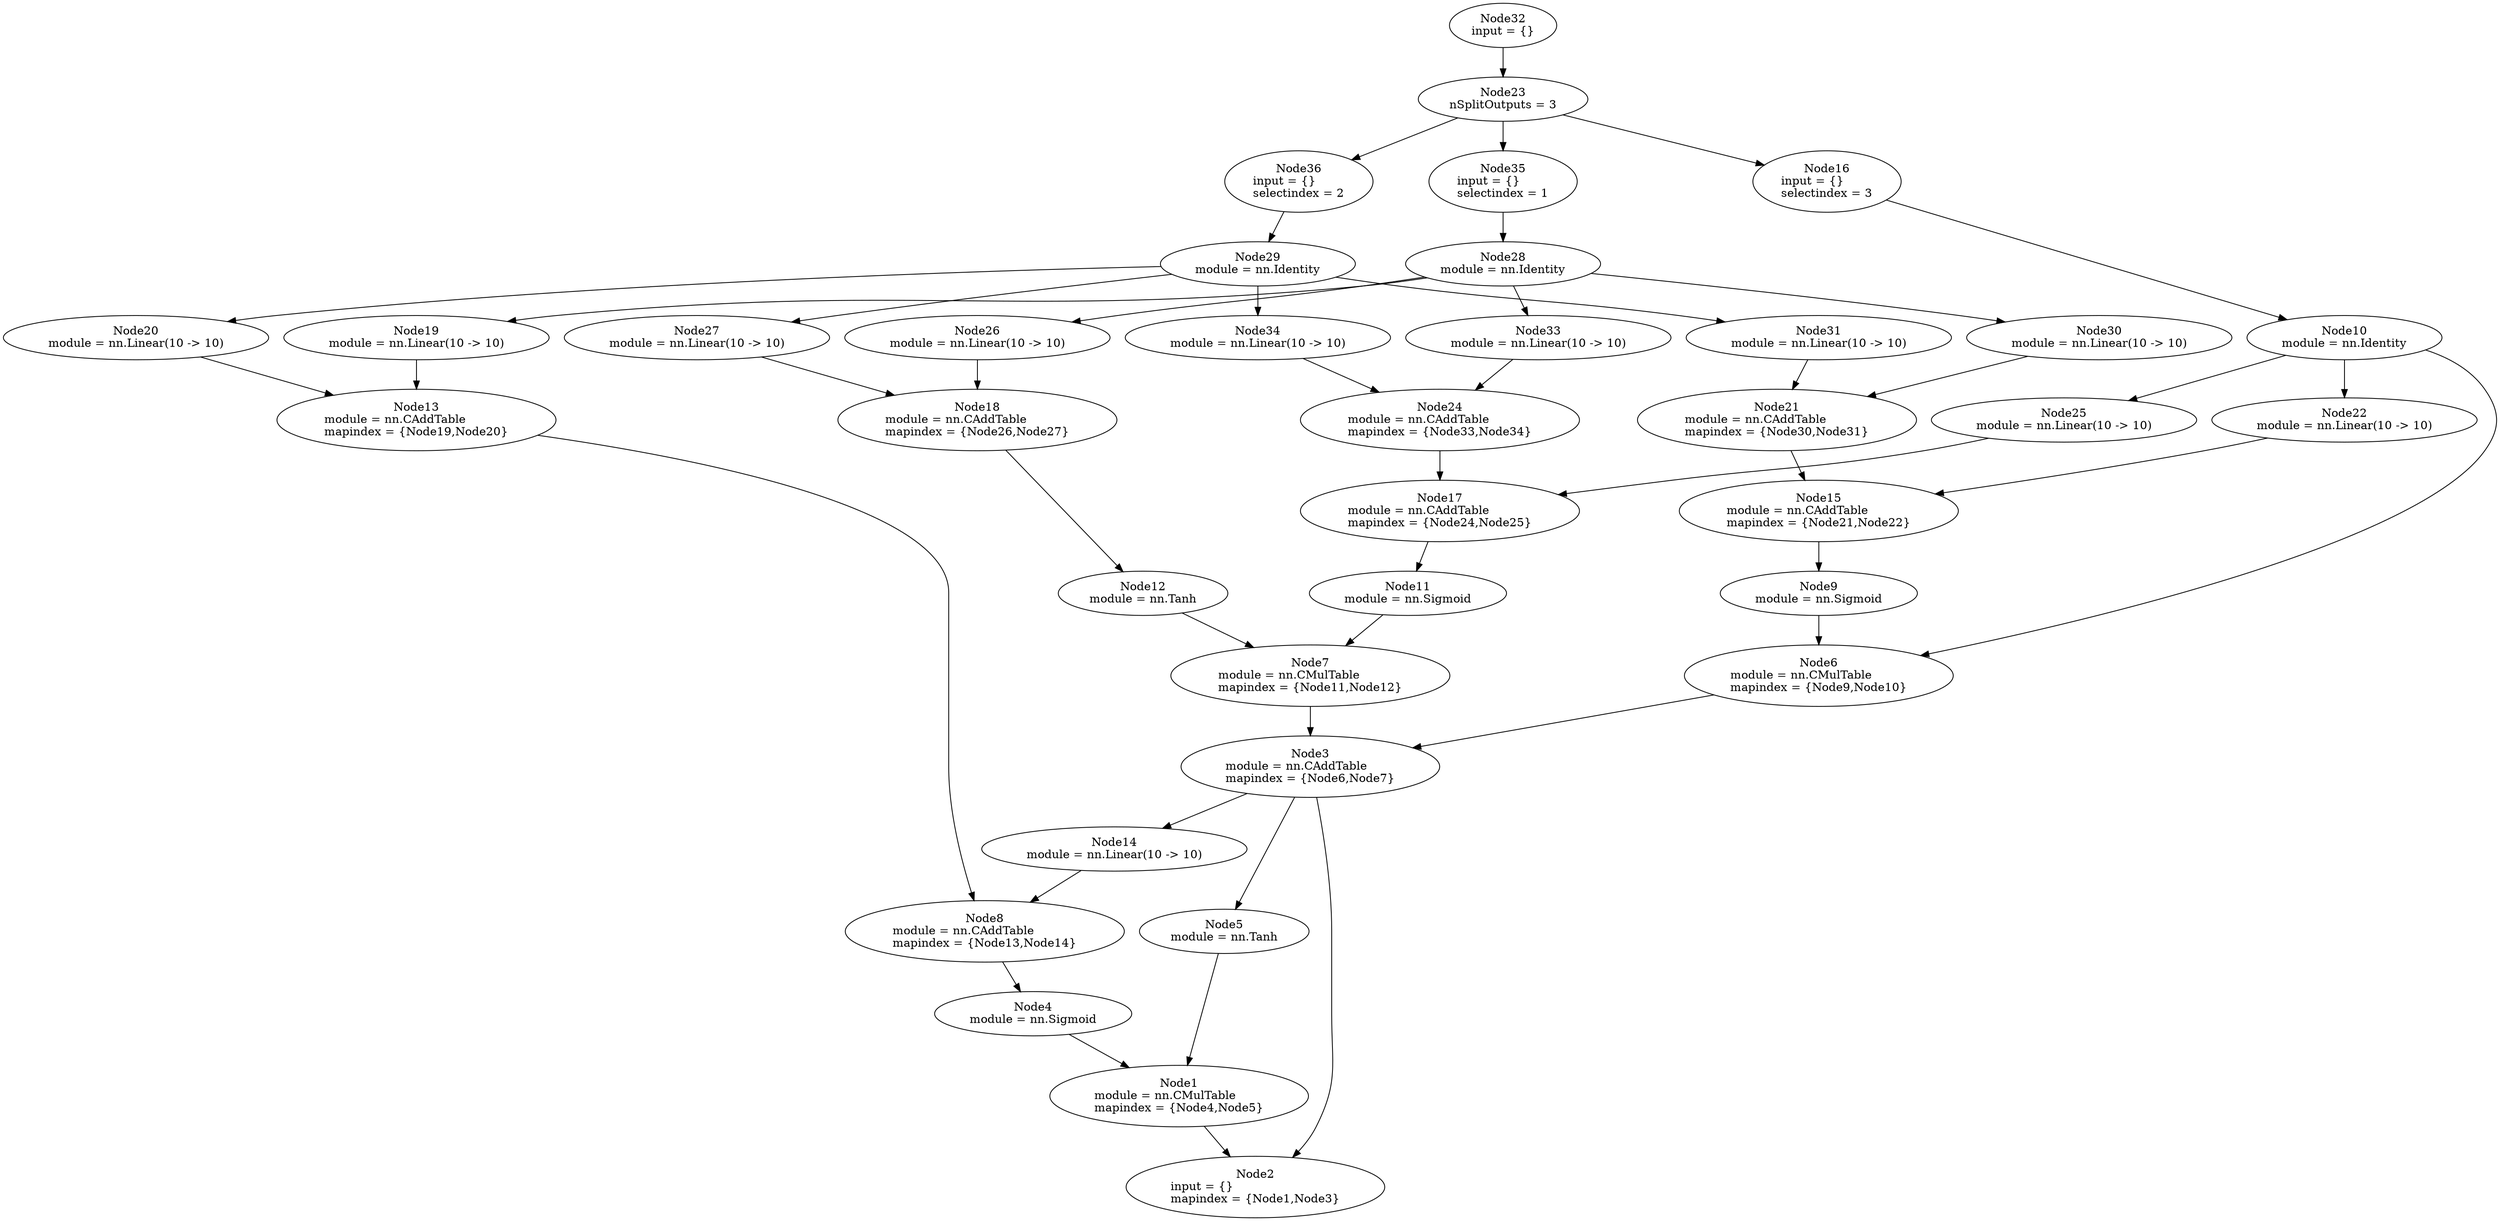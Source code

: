 digraph G {
	graph [bb="0,0,2444.8,1490"];
	node [label="\N",
		shape=oval
	];
	n1	 [height=1.041,
		label="Node1\nmodule = nn.CMulTable\lmapindex = {Node4,Node5}",
		pos="1148,150",
		tooltip="[[string \"x = nn.Identity()()...\"]]:47_",
		width=3.4507];
	n2	 [height=1.041,
		label="Node2\ninput = {}\lmapindex = {Node1,Node3}",
		pos="1224,38",
		tooltip="[[C]]:-1_",
		width=3.4507];
	n1 -> n2	 [pos="e,1199.1,75.099 1172.9,112.98 1179.4,103.58 1186.5,93.335 1193.2,83.549"];
	n3	 [height=1.041,
		label="Node3\nmodule = nn.CAddTable\lmapindex = {Node6,Node7}",
		pos="1244,554",
		tooltip="[[string \"x = nn.Identity()()...\"]]:32_",
		width=3.4507];
	n3 -> n2	 [pos="e,1257.7,74.462 1260.7,516.63 1277.2,477.18 1300,411.95 1300,353 1300,353 1300,353 1300,250 1300,188.09 1305.1,169.03 1281,112 1276.7,\
101.79 1270.6,91.794 1263.9,82.628"];
	n5	 [height=0.74639,
		label="Node5\nmodule = nn.Tanh",
		pos="1188,352",
		tooltip="[[string \"x = nn.Identity()()...\"]]:49_",
		width=2.3354];
	n3 -> n5	 [pos="e,1195.3,378.95 1233.7,516.32 1223.6,480.09 1208.2,425.02 1198.1,389.02"];
	n14	 [height=0.74639,
		label="Node14\nmodule = nn.Linear(10 -> 10)",
		pos="1060,453",
		tooltip="[[string \"x = nn.Identity()()...\"]]:43_",
		width=3.5652];
	n3 -> n14	 [pos="e,1105,478.21 1184.5,520.99 1161.8,508.78 1136.1,494.93 1113.9,483.01"];
	n4	 [height=0.74639,
		label="Node4\nmodule = nn.Sigmoid",
		pos="998,251",
		tooltip="[[string \"x = nn.Identity()()...\"]]:37_",
		width=2.6788];
	n4 -> n1	 [pos="e,1097.6,184.28 1034.3,226.03 1050.8,215.17 1070.7,202.04 1089.2,189.82"];
	n5 -> n1	 [pos="e,1155.3,187.68 1182.8,324.85 1176.3,292.61 1165.2,237.23 1157.3,197.64"];
	n6	 [height=1.041,
		label="Node6\nmodule = nn.CMulTable\lmapindex = {Node9,Node10}",
		pos="1793,666",
		tooltip="[[string \"x = nn.Identity()()...\"]]:33_",
		width=3.5652];
	n6 -> n3	 [pos="e,1346,575.43 1688.8,644.12 1593.6,625.05 1453.3,596.94 1355.9,577.41"];
	n7	 [height=1.041,
		label="Node7\nmodule = nn.CMulTable\lmapindex = {Node11,Node12}",
		pos="1244,666",
		tooltip="[[string \"x = nn.Identity()()...\"]]:34_",
		width=3.7034];
	n7 -> n3	 [pos="e,1244,591.84 1244,628.37 1244,619.93 1244,610.83 1244,602.01"];
	n8	 [height=1.041,
		label="Node8\nmodule = nn.CAddTable\lmapindex = {Node13,Node14}",
		pos="952,352",
		tooltip="[[string \"x = nn.Identity()()...\"]]:38_",
		width=3.7034];
	n8 -> n4	 [pos="e,986.03,277.77 968.87,314.7 973.09,305.61 977.61,295.87 981.81,286.85"];
	n9	 [height=0.74639,
		label="Node9\nmodule = nn.Sigmoid",
		pos="1793,767",
		tooltip="[[string \"x = nn.Identity()()...\"]]:15_",
		width=2.6788];
	n9 -> n6	 [pos="e,1793,703.63 1793,739.99 1793,731.91 1793,722.75 1793,713.72"];
	n10	 [height=0.74639,
		label="Node10\nmodule = nn.Identity",
		pos="2294,1081",
		tooltip="[[string \"x = nn.Identity()()...\"]]:3_",
		width=2.6117];
	n10 -> n6	 [pos="e,1912.6,679.7 2367.4,1064 2391.9,1054.8 2416.6,1040.4 2431,1018 2449.3,989.62 2449.6,970.22 2431,942 2318.4,770.86 2074.4,705.76 \
1922.9,681.32"];
	n22	 [height=0.74639,
		label="Node22\nmodule = nn.Linear(10 -> 10)",
		pos="2294,980",
		tooltip="[[string \"x = nn.Identity()()...\"]]:21_",
		width=3.5652];
	n10 -> n22	 [pos="e,2294,1007.2 2294,1054 2294,1042.8 2294,1029.6 2294,1017.5"];
	n25	 [height=0.74639,
		label="Node25\nmodule = nn.Linear(10 -> 10)",
		pos="2019,980",
		tooltip="[[string \"x = nn.Identity()()...\"]]:11_",
		width=3.5652];
	n10 -> n25	 [pos="e,2081.7,1003.6 2237,1059.5 2194.7,1044.3 2136.7,1023.4 2091.2,1007"];
	n11	 [height=0.74639,
		label="Node11\nmodule = nn.Sigmoid",
		pos="1296,767",
		tooltip="[[string \"x = nn.Identity()()...\"]]:5_",
		width=2.6788];
	n11 -> n7	 [pos="e,1263.1,703.43 1282.5,740.25 1278,731.74 1272.9,722 1267.9,712.47"];
	n12	 [height=0.74639,
		label="Node12\nmodule = nn.Tanh",
		pos="1096,767",
		tooltip="[[string \"x = nn.Identity()()...\"]]:25_",
		width=2.3354];
	n12 -> n7	 [pos="e,1193.5,700.79 1131.1,742.54 1147.1,731.83 1166.5,718.84 1184.7,706.68"];
	n13	 [height=1.041,
		label="Node13\nmodule = nn.CAddTable\lmapindex = {Node19,Node20}",
		pos="403,980",
		tooltip="[[string \"x = nn.Identity()()...\"]]:39_",
		width=3.7034];
	n13 -> n8	 [pos="e,932.2,389.41 535.62,975.79 678.61,964.43 886,921.5 886,768 886,768 886,768 886,553 886,497.82 908.93,438.2 927.76,398.55"];
	n14 -> n8	 [pos="e,990.3,388.11 1032.2,426.51 1021.7,416.92 1009.5,405.75 997.87,395.05"];
	n15	 [height=1.041,
		label="Node15\nmodule = nn.CAddTable\lmapindex = {Node21,Node22}",
		pos="1793,868",
		tooltip="[[string \"x = nn.Identity()()...\"]]:16_",
		width=3.7034];
	n15 -> n9	 [pos="e,1793,793.92 1793,830.42 1793,821.8 1793,812.63 1793,804.04"];
	n16	 [height=1.041,
		label="Node16\ninput = {}\lselectindex = 3",
		pos="1794,1272",
		tooltip="[[C]]:-1_-3",
		width=1.9543];
	n16 -> n10	 [pos="e,2238.7,1102.9 1850.9,1249.5 1944.5,1214.1 2130.6,1143.8 2229.2,1106.5"];
	n17	 [height=1.041,
		label="Node17\nmodule = nn.CAddTable\lmapindex = {Node24,Node25}",
		pos="1400,868",
		tooltip="[[string \"x = nn.Identity()()...\"]]:6_",
		width=3.7034];
	n17 -> n11	 [pos="e,1322.4,793.12 1363,831.82 1352.2,821.53 1340.5,810.34 1329.9,800.25"];
	n18	 [height=1.041,
		label="Node18\nmodule = nn.CAddTable\lmapindex = {Node26,Node27}",
		pos="953,980",
		tooltip="[[string \"x = nn.Identity()()...\"]]:26_",
		width=3.7034];
	n18 -> n12	 [pos="e,1078.7,793.53 977.58,942.73 1004.4,903.18 1046.9,840.4 1073.1,801.84"];
	n19	 [height=0.74639,
		label="Node19\nmodule = nn.Linear(10 -> 10)",
		pos="128,1081",
		tooltip="[[string \"x = nn.Identity()()...\"]]:40_",
		width=3.5652];
	n19 -> n13	 [pos="e,322.49,1010 190.75,1057.4 226.92,1044.4 273.02,1027.8 313,1013.4"];
	n20	 [height=0.74639,
		label="Node20\nmodule = nn.Linear(10 -> 10)",
		pos="403,1081",
		tooltip="[[string \"x = nn.Identity()()...\"]]:41_",
		width=3.5652];
	n20 -> n13	 [pos="e,403,1017.6 403,1054 403,1045.9 403,1036.8 403,1027.7"];
	n21	 [height=1.041,
		label="Node21\nmodule = nn.CAddTable\lmapindex = {Node30,Node31}",
		pos="1739,980",
		tooltip="[[string \"x = nn.Identity()()...\"]]:17_",
		width=3.7034];
	n21 -> n15	 [pos="e,1775.2,905.28 1756.8,942.68 1761.3,933.67 1766.1,923.9 1770.7,914.51"];
	n22 -> n15	 [pos="e,1903,889.24 2219.4,958.06 2198.9,952.57 2176.6,946.84 2156,942 2075.3,923.09 1983.8,904.71 1912.9,891.12"];
	n23	 [height=0.74639,
		label="Node23\nnSplitOutputs = 3",
		pos="1468,1373",
		tooltip="[[C]]:-1_ split at [/root/torch/install/share/lua/5.1/nngraph/gmodule.lua]:72-mnode",
		width=2.2307];
	n23 -> n16	 [pos="e,1733.5,1291.4 1526.3,1354.3 1581.6,1337.5 1664.9,1312.2 1723.8,1294.3"];
	n35	 [height=1.041,
		label="Node35\ninput = {}\lselectindex = 1",
		pos="1269,1272",
		tooltip="[[C]]:-1_-1",
		width=1.9543];
	n23 -> n35	 [pos="e,1319.6,1298.2 1424.3,1350.3 1396.3,1336.3 1359.6,1318.1 1328.9,1302.8"];
	n36	 [height=1.041,
		label="Node36\ninput = {}\lselectindex = 2",
		pos="1468,1272",
		tooltip="[[C]]:-1_-2",
		width=1.9543];
	n23 -> n36	 [pos="e,1468,1309.6 1468,1346 1468,1337.9 1468,1328.8 1468,1319.7"];
	n24	 [height=1.041,
		label="Node24\nmodule = nn.CAddTable\lmapindex = {Node33,Node34}",
		pos="1400,980",
		tooltip="[[string \"x = nn.Identity()()...\"]]:7_",
		width=3.7034];
	n24 -> n17	 [pos="e,1400,905.84 1400,942.37 1400,933.93 1400,924.83 1400,916.01"];
	n25 -> n17	 [pos="e,1516.5,886.35 1946,957.79 1925.1,952.17 1902.2,946.45 1881,942 1863.7,938.38 1663.3,908.27 1526.7,887.87"];
	n26	 [height=0.74639,
		label="Node26\nmodule = nn.Linear(10 -> 10)",
		pos="678,1081",
		tooltip="[[string \"x = nn.Identity()()...\"]]:27_",
		width=3.5652];
	n26 -> n18	 [pos="e,872.49,1010 740.75,1057.4 776.92,1044.4 823.02,1027.8 863,1013.4"];
	n27	 [height=0.74639,
		label="Node27\nmodule = nn.Linear(10 -> 10)",
		pos="953,1081",
		tooltip="[[string \"x = nn.Identity()()...\"]]:28_",
		width=3.5652];
	n27 -> n18	 [pos="e,953,1017.6 953,1054 953,1045.9 953,1036.8 953,1027.7"];
	n28	 [height=0.74639,
		label="Node28\nmodule = nn.Identity",
		pos="1228,1171",
		tooltip="[[string \"x = nn.Identity()()...\"]]:1_",
		width=2.6117];
	n28 -> n19	 [pos="e,216.55,1100.5 1134.3,1167.8 961.77,1162.9 582.25,1148.2 265,1108 252.46,1106.4 239.34,1104.4 226.4,1102.2"];
	n28 -> n26	 [pos="e,769.66,1099.9 1144.8,1158.5 1061.3,1146.7 929.01,1127.4 815,1108 803.53,1106.1 791.54,1103.9 779.63,1101.7"];
	n30	 [height=0.74639,
		label="Node30\nmodule = nn.Linear(10 -> 10)",
		pos="1778,1081",
		tooltip="[[string \"x = nn.Identity()()...\"]]:18_",
		width=3.5652];
	n28 -> n30	 [pos="e,1686.8,1099.9 1303.6,1154.8 1323.5,1151.1 1345,1147.2 1365,1144 1486.7,1124.5 1518.3,1127.4 1640,1108 1652,1106.1 1664.5,1103.9 \
1676.9,1101.7"];
	n33	 [height=0.74639,
		label="Node33\nmodule = nn.Linear(10 -> 10)",
		pos="1228,1081",
		tooltip="[[string \"x = nn.Identity()()...\"]]:8_",
		width=3.5652];
	n28 -> n33	 [pos="e,1228,1108 1228,1144.1 1228,1136 1228,1126.9 1228,1118.3"];
	n29	 [height=0.74639,
		label="Node29\nmodule = nn.Identity",
		pos="1468,1171",
		tooltip="[[string \"x = nn.Identity()()...\"]]:2_",
		width=2.6117];
	n29 -> n20	 [pos="e,491.15,1100.6 1394.7,1154.1 1374.2,1150.2 1351.8,1146.4 1331,1144 981.47,1103.1 889.53,1148.9 540,1108 527.35,1106.5 514.12,1104.6 \
501.08,1102.4"];
	n29 -> n27	 [pos="e,1044.7,1099.9 1392,1155 1372.2,1151.3 1350.8,1147.4 1331,1144 1224.2,1125.9 1196.8,1126.1 1090,1108 1078.5,1106.1 1066.5,1103.9 \
1054.6,1101.7"];
	n31	 [height=0.74639,
		label="Node31\nmodule = nn.Linear(10 -> 10)",
		pos="2053,1081",
		tooltip="[[string \"x = nn.Identity()()...\"]]:19_",
		width=3.5652];
	n29 -> n31	 [pos="e,1961.4,1099.9 1553,1159.4 1643.1,1148 1789.4,1128.5 1915,1108 1926.9,1106.1 1939.3,1103.9 1951.6,1101.7"];
	n34	 [height=0.74639,
		label="Node34\nmodule = nn.Linear(10 -> 10)",
		pos="1503,1081",
		tooltip="[[string \"x = nn.Identity()()...\"]]:9_",
		width=3.5652];
	n29 -> n34	 [pos="e,1492.6,1108 1478.3,1144.1 1481.6,1135.7 1485.4,1126.3 1488.9,1117.4"];
	n30 -> n21	 [pos="e,1753.4,1017.6 1767.8,1054 1764.5,1045.7 1760.8,1036.4 1757.2,1027.1"];
	n31 -> n21	 [pos="e,1826,1008.4 1984.1,1058.3 1940.6,1044.6 1883.8,1026.6 1835.8,1011.5"];
	n32	 [height=0.74639,
		label="Node32\ninput = {}",
		pos="1468,1463",
		tooltip="[[C]]:-1_",
		width=1.449];
	n32 -> n23	 [pos="e,1468,1400 1468,1436.1 1468,1428 1468,1418.9 1468,1410.3"];
	n33 -> n24	 [pos="e,1342.7,1014 1270.5,1055.5 1289.7,1044.5 1312.7,1031.2 1334,1019"];
	n34 -> n24	 [pos="e,1436.5,1016.1 1476.5,1054.5 1466.5,1044.9 1454.9,1033.7 1443.7,1023"];
	n35 -> n28	 [pos="e,1238.7,1197.8 1254.2,1235.3 1250.4,1226.1 1246.4,1216.4 1242.6,1207.3"];
	n36 -> n29	 [pos="e,1468,1197.9 1468,1234.4 1468,1225.8 1468,1216.6 1468,1208"];
}
